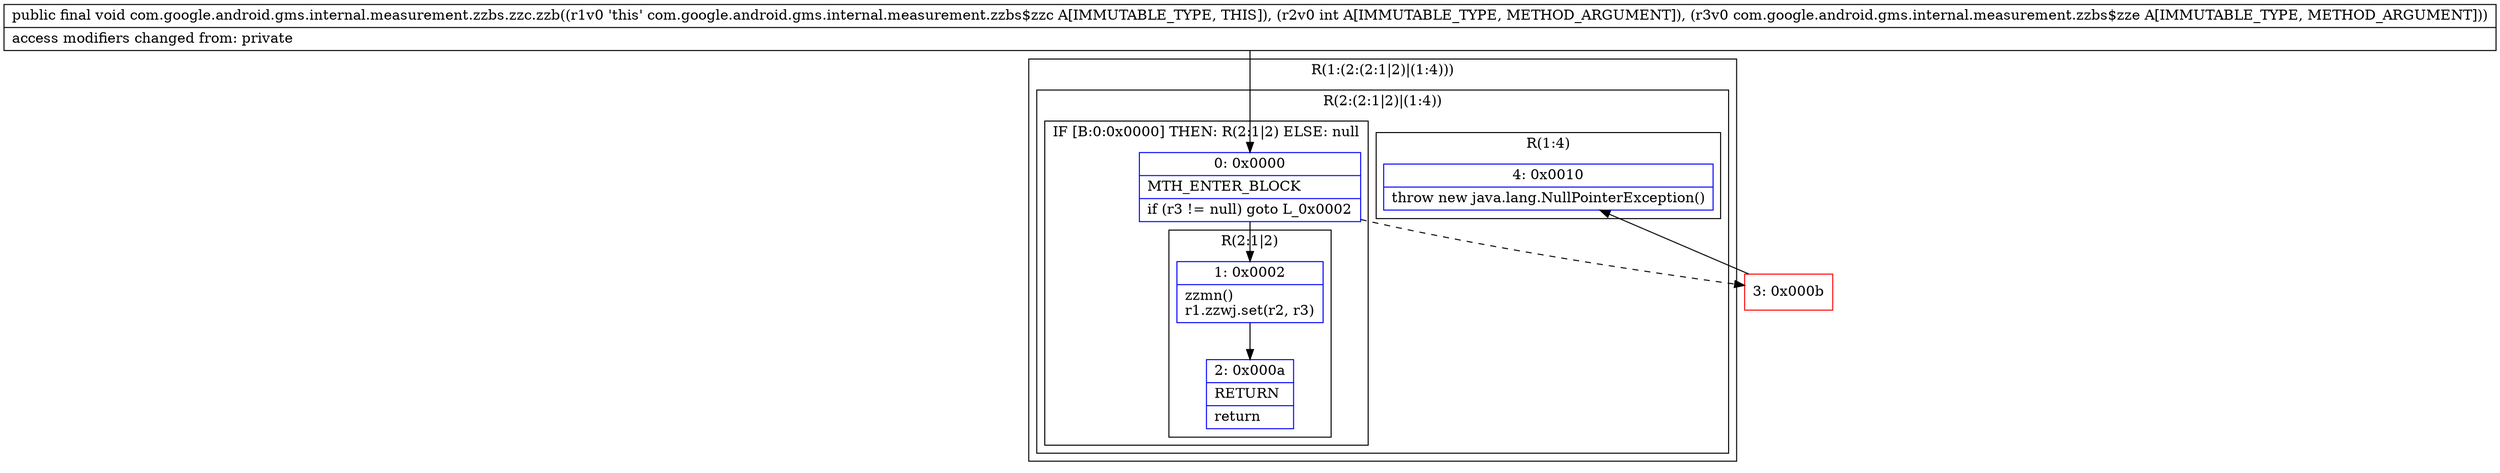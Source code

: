 digraph "CFG forcom.google.android.gms.internal.measurement.zzbs.zzc.zzb(ILcom\/google\/android\/gms\/internal\/measurement\/zzbs$zze;)V" {
subgraph cluster_Region_1179866425 {
label = "R(1:(2:(2:1|2)|(1:4)))";
node [shape=record,color=blue];
subgraph cluster_Region_1678243676 {
label = "R(2:(2:1|2)|(1:4))";
node [shape=record,color=blue];
subgraph cluster_IfRegion_1803977162 {
label = "IF [B:0:0x0000] THEN: R(2:1|2) ELSE: null";
node [shape=record,color=blue];
Node_0 [shape=record,label="{0\:\ 0x0000|MTH_ENTER_BLOCK\l|if (r3 != null) goto L_0x0002\l}"];
subgraph cluster_Region_692529131 {
label = "R(2:1|2)";
node [shape=record,color=blue];
Node_1 [shape=record,label="{1\:\ 0x0002|zzmn()\lr1.zzwj.set(r2, r3)\l}"];
Node_2 [shape=record,label="{2\:\ 0x000a|RETURN\l|return\l}"];
}
}
subgraph cluster_Region_1977701735 {
label = "R(1:4)";
node [shape=record,color=blue];
Node_4 [shape=record,label="{4\:\ 0x0010|throw new java.lang.NullPointerException()\l}"];
}
}
}
Node_3 [shape=record,color=red,label="{3\:\ 0x000b}"];
MethodNode[shape=record,label="{public final void com.google.android.gms.internal.measurement.zzbs.zzc.zzb((r1v0 'this' com.google.android.gms.internal.measurement.zzbs$zzc A[IMMUTABLE_TYPE, THIS]), (r2v0 int A[IMMUTABLE_TYPE, METHOD_ARGUMENT]), (r3v0 com.google.android.gms.internal.measurement.zzbs$zze A[IMMUTABLE_TYPE, METHOD_ARGUMENT]))  | access modifiers changed from: private\l}"];
MethodNode -> Node_0;
Node_0 -> Node_1;
Node_0 -> Node_3[style=dashed];
Node_1 -> Node_2;
Node_3 -> Node_4;
}

